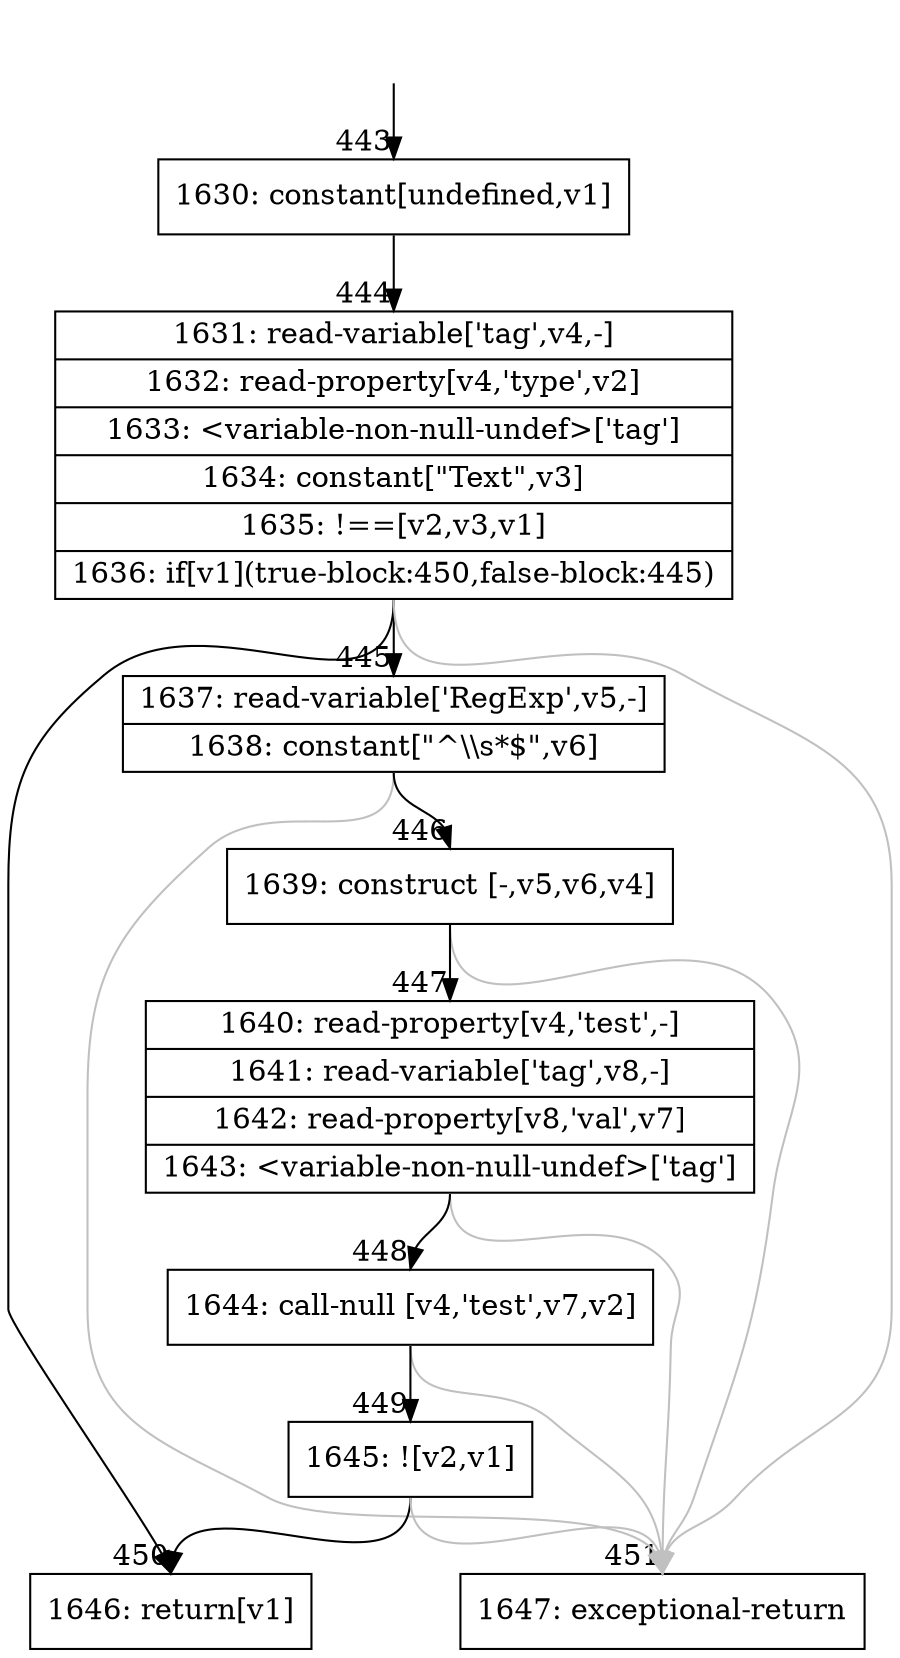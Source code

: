 digraph {
rankdir="TD"
BB_entry27[shape=none,label=""];
BB_entry27 -> BB443 [tailport=s, headport=n, headlabel="    443"]
BB443 [shape=record label="{1630: constant[undefined,v1]}" ] 
BB443 -> BB444 [tailport=s, headport=n, headlabel="      444"]
BB444 [shape=record label="{1631: read-variable['tag',v4,-]|1632: read-property[v4,'type',v2]|1633: \<variable-non-null-undef\>['tag']|1634: constant[\"Text\",v3]|1635: !==[v2,v3,v1]|1636: if[v1](true-block:450,false-block:445)}" ] 
BB444 -> BB450 [tailport=s, headport=n, headlabel="      450"]
BB444 -> BB445 [tailport=s, headport=n, headlabel="      445"]
BB444 -> BB451 [tailport=s, headport=n, color=gray, headlabel="      451"]
BB445 [shape=record label="{1637: read-variable['RegExp',v5,-]|1638: constant[\"^\\\\s*$\",v6]}" ] 
BB445 -> BB446 [tailport=s, headport=n, headlabel="      446"]
BB445 -> BB451 [tailport=s, headport=n, color=gray]
BB446 [shape=record label="{1639: construct [-,v5,v6,v4]}" ] 
BB446 -> BB447 [tailport=s, headport=n, headlabel="      447"]
BB446 -> BB451 [tailport=s, headport=n, color=gray]
BB447 [shape=record label="{1640: read-property[v4,'test',-]|1641: read-variable['tag',v8,-]|1642: read-property[v8,'val',v7]|1643: \<variable-non-null-undef\>['tag']}" ] 
BB447 -> BB448 [tailport=s, headport=n, headlabel="      448"]
BB447 -> BB451 [tailport=s, headport=n, color=gray]
BB448 [shape=record label="{1644: call-null [v4,'test',v7,v2]}" ] 
BB448 -> BB449 [tailport=s, headport=n, headlabel="      449"]
BB448 -> BB451 [tailport=s, headport=n, color=gray]
BB449 [shape=record label="{1645: ![v2,v1]}" ] 
BB449 -> BB450 [tailport=s, headport=n]
BB449 -> BB451 [tailport=s, headport=n, color=gray]
BB450 [shape=record label="{1646: return[v1]}" ] 
BB451 [shape=record label="{1647: exceptional-return}" ] 
//#$~ 468
}
